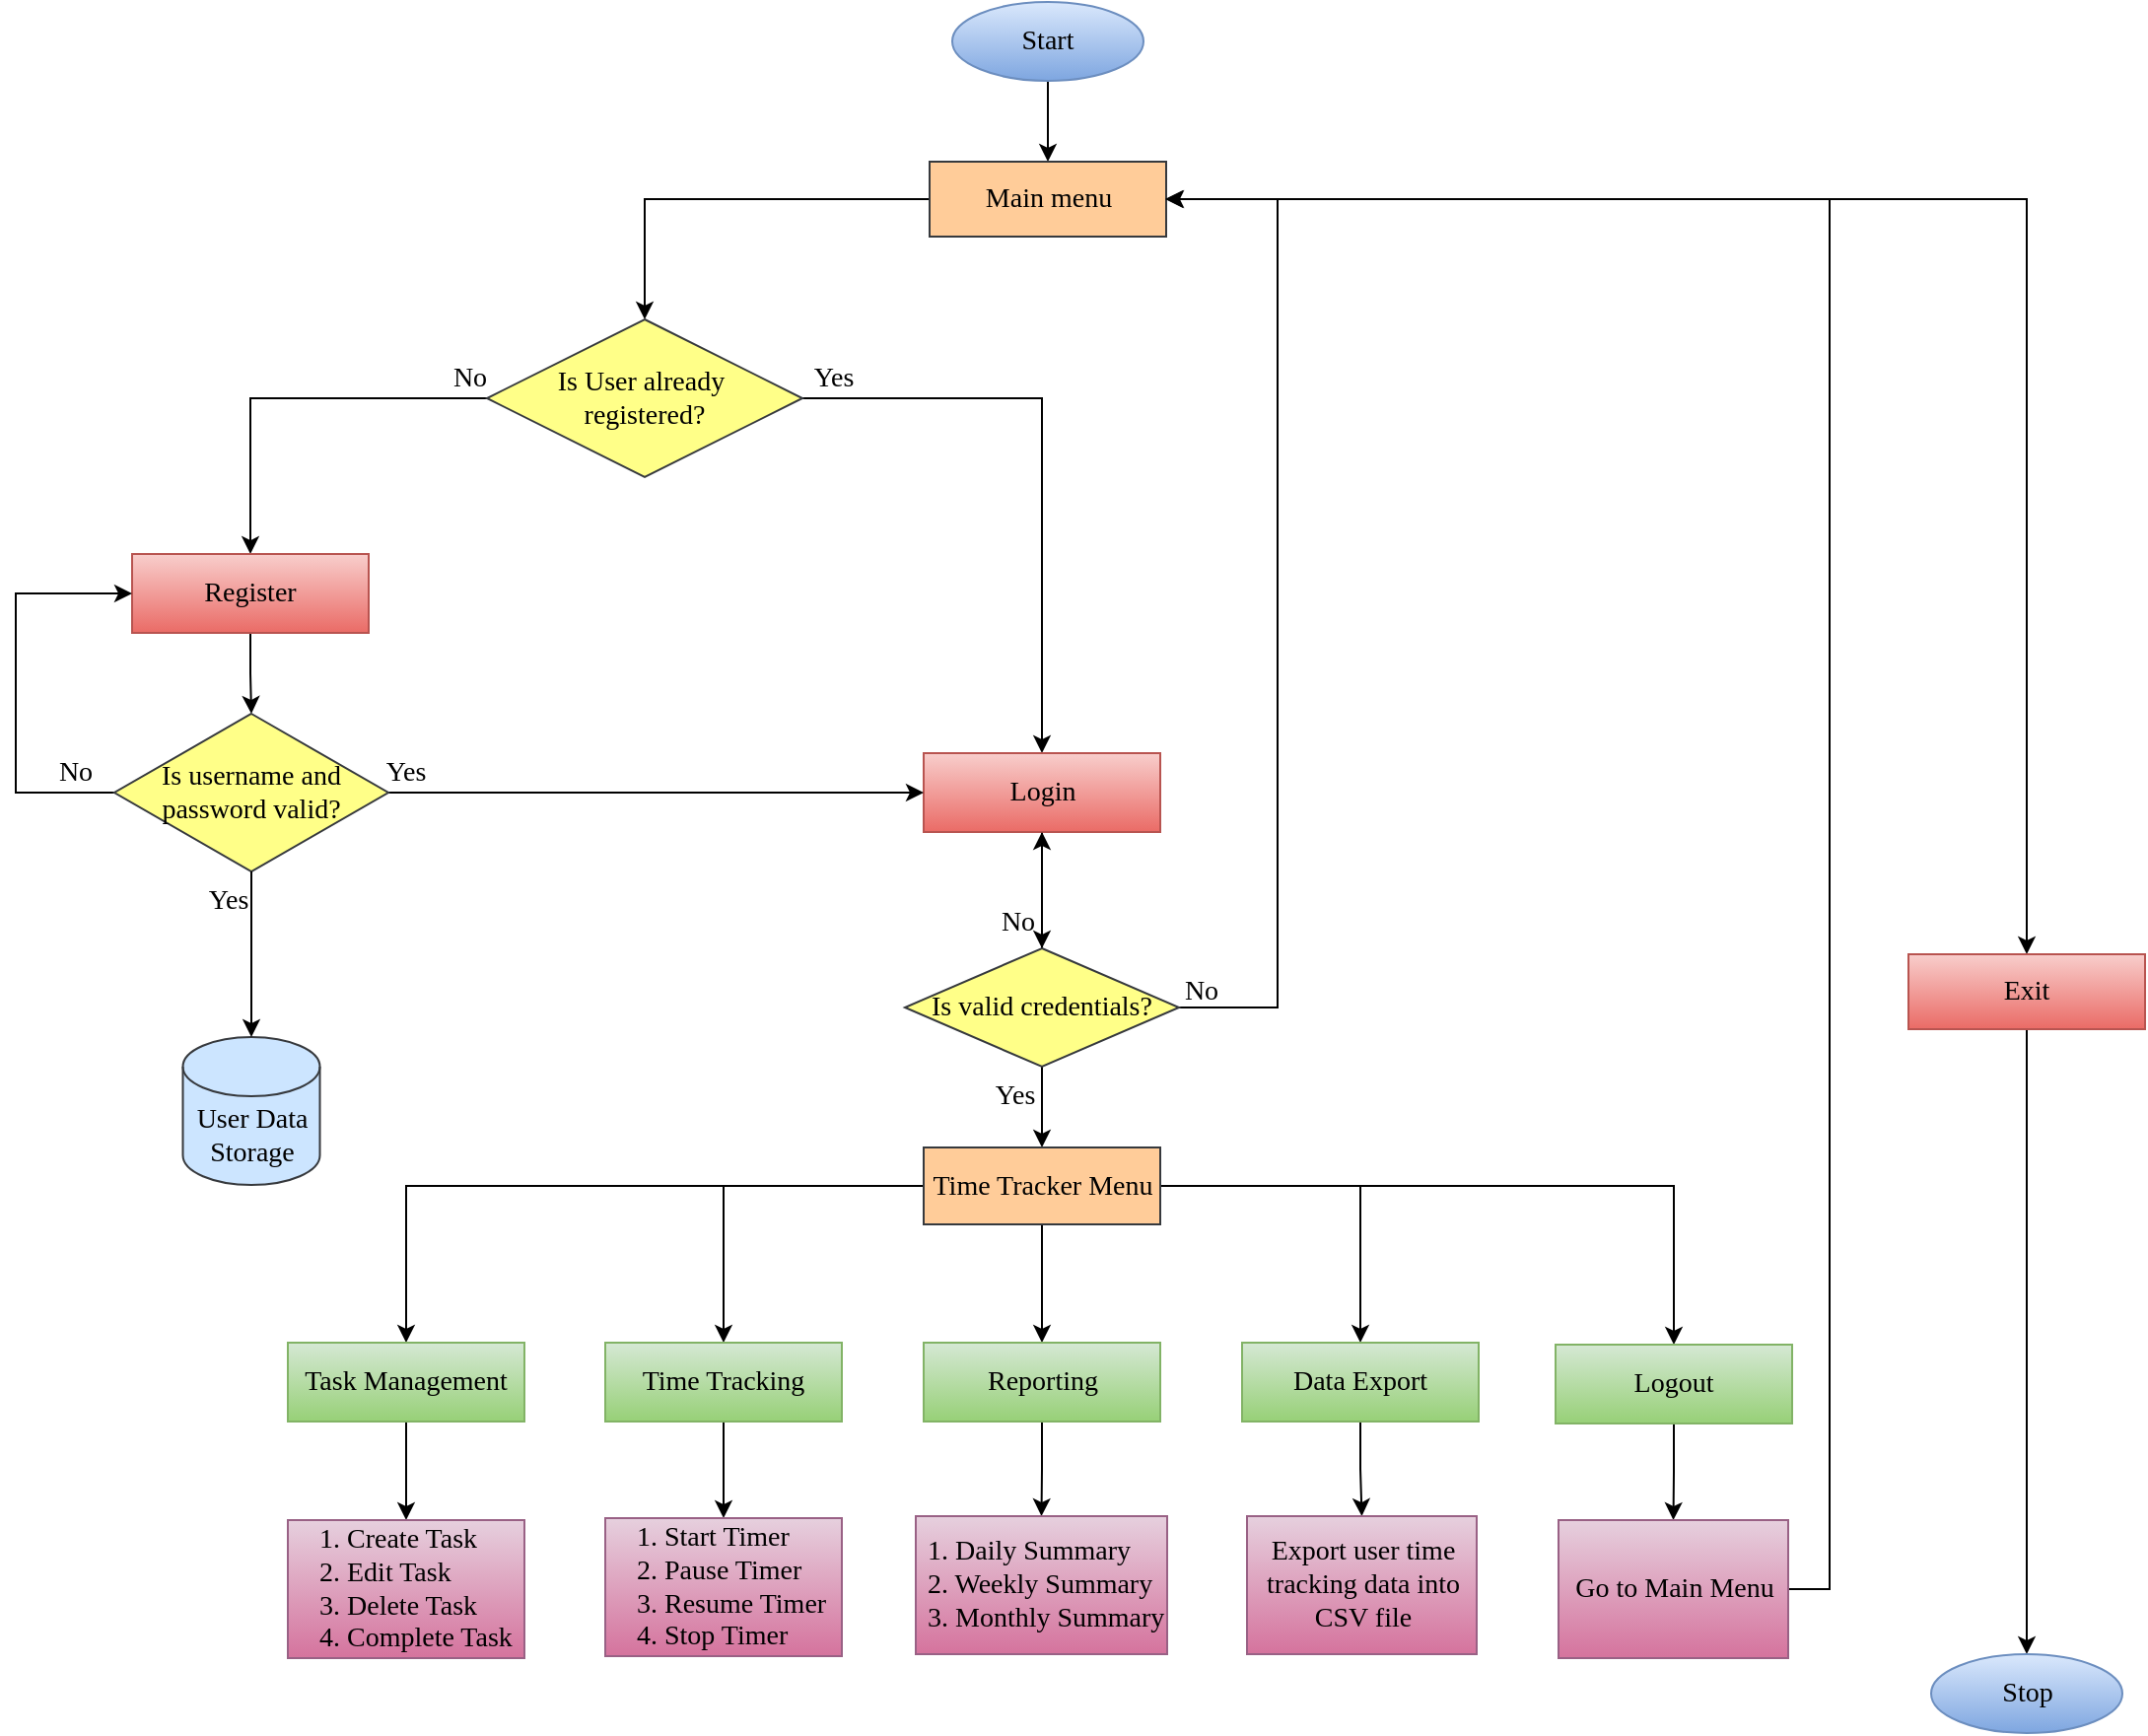 <mxfile version="26.1.0">
  <diagram id="C5RBs43oDa-KdzZeNtuy" name="Page-1">
    <mxGraphModel dx="880" dy="434" grid="1" gridSize="10" guides="1" tooltips="1" connect="1" arrows="1" fold="1" page="1" pageScale="1" pageWidth="1169" pageHeight="1654" math="0" shadow="0">
      <root>
        <mxCell id="WIyWlLk6GJQsqaUBKTNV-0" />
        <mxCell id="WIyWlLk6GJQsqaUBKTNV-1" parent="WIyWlLk6GJQsqaUBKTNV-0" />
        <mxCell id="kqPEvZf8g-eMvvQuzE7h-6" value="" style="edgeStyle=orthogonalEdgeStyle;rounded=0;orthogonalLoop=1;jettySize=auto;html=1;fontFamily=Times New Roman;fontSize=14;" parent="WIyWlLk6GJQsqaUBKTNV-1" source="kqPEvZf8g-eMvvQuzE7h-3" target="kqPEvZf8g-eMvvQuzE7h-5" edge="1">
          <mxGeometry relative="1" as="geometry" />
        </mxCell>
        <mxCell id="kqPEvZf8g-eMvvQuzE7h-3" value="Start" style="ellipse;whiteSpace=wrap;html=1;fontFamily=Times New Roman;fontSize=14;fillColor=#dae8fc;strokeColor=#6c8ebf;gradientColor=#7ea6e0;" parent="WIyWlLk6GJQsqaUBKTNV-1" vertex="1">
          <mxGeometry x="555" y="40" width="97" height="40" as="geometry" />
        </mxCell>
        <mxCell id="_Rw2S2QY7ZkA7Udr6gAa-44" style="edgeStyle=orthogonalEdgeStyle;rounded=0;orthogonalLoop=1;jettySize=auto;html=1;entryX=0.5;entryY=0;entryDx=0;entryDy=0;fontFamily=Times New Roman;fontSize=14;" edge="1" parent="WIyWlLk6GJQsqaUBKTNV-1" source="kqPEvZf8g-eMvvQuzE7h-5" target="kqPEvZf8g-eMvvQuzE7h-12">
          <mxGeometry relative="1" as="geometry" />
        </mxCell>
        <mxCell id="_Rw2S2QY7ZkA7Udr6gAa-45" style="edgeStyle=orthogonalEdgeStyle;rounded=0;orthogonalLoop=1;jettySize=auto;html=1;entryX=0.5;entryY=0;entryDx=0;entryDy=0;fontFamily=Times New Roman;fontSize=14;" edge="1" parent="WIyWlLk6GJQsqaUBKTNV-1" source="kqPEvZf8g-eMvvQuzE7h-5" target="kqPEvZf8g-eMvvQuzE7h-16">
          <mxGeometry relative="1" as="geometry" />
        </mxCell>
        <mxCell id="kqPEvZf8g-eMvvQuzE7h-5" value="Main menu" style="rounded=0;whiteSpace=wrap;html=1;fontFamily=Times New Roman;fontSize=14;fillColor=#ffcc99;strokeColor=#36393d;" parent="WIyWlLk6GJQsqaUBKTNV-1" vertex="1">
          <mxGeometry x="543.5" y="121" width="120" height="38" as="geometry" />
        </mxCell>
        <mxCell id="_Rw2S2QY7ZkA7Udr6gAa-83" value="" style="edgeStyle=orthogonalEdgeStyle;rounded=0;orthogonalLoop=1;jettySize=auto;html=1;fontFamily=Times New Roman;fontSize=14;" edge="1" parent="WIyWlLk6GJQsqaUBKTNV-1" source="kqPEvZf8g-eMvvQuzE7h-12" target="_Rw2S2QY7ZkA7Udr6gAa-81">
          <mxGeometry relative="1" as="geometry" />
        </mxCell>
        <mxCell id="kqPEvZf8g-eMvvQuzE7h-12" value="Exit" style="rounded=0;whiteSpace=wrap;html=1;fontFamily=Times New Roman;fontSize=14;fillColor=#f8cecc;strokeColor=#b85450;gradientColor=#ea6b66;" parent="WIyWlLk6GJQsqaUBKTNV-1" vertex="1">
          <mxGeometry x="1040" y="523" width="120" height="38" as="geometry" />
        </mxCell>
        <mxCell id="kqPEvZf8g-eMvvQuzE7h-20" style="edgeStyle=orthogonalEdgeStyle;rounded=0;orthogonalLoop=1;jettySize=auto;html=1;exitX=0;exitY=0.5;exitDx=0;exitDy=0;entryX=0.5;entryY=0;entryDx=0;entryDy=0;fontFamily=Times New Roman;fontSize=14;" parent="WIyWlLk6GJQsqaUBKTNV-1" source="kqPEvZf8g-eMvvQuzE7h-16" target="kqPEvZf8g-eMvvQuzE7h-17" edge="1">
          <mxGeometry relative="1" as="geometry" />
        </mxCell>
        <mxCell id="_Rw2S2QY7ZkA7Udr6gAa-14" style="edgeStyle=orthogonalEdgeStyle;rounded=0;orthogonalLoop=1;jettySize=auto;html=1;entryX=0.5;entryY=0;entryDx=0;entryDy=0;fontFamily=Times New Roman;fontSize=14;" edge="1" parent="WIyWlLk6GJQsqaUBKTNV-1" source="kqPEvZf8g-eMvvQuzE7h-16" target="kqPEvZf8g-eMvvQuzE7h-18">
          <mxGeometry relative="1" as="geometry" />
        </mxCell>
        <mxCell id="kqPEvZf8g-eMvvQuzE7h-16" value="Is User already&amp;nbsp;&lt;div&gt;registered?&lt;/div&gt;" style="rhombus;whiteSpace=wrap;html=1;fontFamily=Times New Roman;fontSize=14;fillColor=#ffff88;strokeColor=#36393d;" parent="WIyWlLk6GJQsqaUBKTNV-1" vertex="1">
          <mxGeometry x="319" y="201" width="160" height="80" as="geometry" />
        </mxCell>
        <mxCell id="_Rw2S2QY7ZkA7Udr6gAa-10" style="edgeStyle=orthogonalEdgeStyle;rounded=0;orthogonalLoop=1;jettySize=auto;html=1;entryX=0.5;entryY=0;entryDx=0;entryDy=0;fontFamily=Times New Roman;fontSize=14;" edge="1" parent="WIyWlLk6GJQsqaUBKTNV-1" source="kqPEvZf8g-eMvvQuzE7h-17" target="kqPEvZf8g-eMvvQuzE7h-24">
          <mxGeometry relative="1" as="geometry">
            <mxPoint x="120" y="400" as="targetPoint" />
          </mxGeometry>
        </mxCell>
        <mxCell id="kqPEvZf8g-eMvvQuzE7h-17" value="Register" style="rounded=0;whiteSpace=wrap;html=1;fontFamily=Times New Roman;fontSize=14;fillColor=#f8cecc;strokeColor=#b85450;gradientColor=#ea6b66;" parent="WIyWlLk6GJQsqaUBKTNV-1" vertex="1">
          <mxGeometry x="139" y="320" width="120" height="40" as="geometry" />
        </mxCell>
        <mxCell id="_Rw2S2QY7ZkA7Udr6gAa-25" value="" style="edgeStyle=orthogonalEdgeStyle;rounded=0;orthogonalLoop=1;jettySize=auto;html=1;fontFamily=Times New Roman;fontSize=14;" edge="1" parent="WIyWlLk6GJQsqaUBKTNV-1" source="kqPEvZf8g-eMvvQuzE7h-18" target="_Rw2S2QY7ZkA7Udr6gAa-24">
          <mxGeometry relative="1" as="geometry" />
        </mxCell>
        <mxCell id="kqPEvZf8g-eMvvQuzE7h-18" value="Login" style="rounded=0;whiteSpace=wrap;html=1;fontFamily=Times New Roman;fontSize=14;fillColor=#f8cecc;strokeColor=#b85450;gradientColor=#ea6b66;" parent="WIyWlLk6GJQsqaUBKTNV-1" vertex="1">
          <mxGeometry x="540.5" y="421" width="120" height="40" as="geometry" />
        </mxCell>
        <mxCell id="kqPEvZf8g-eMvvQuzE7h-23" value="No" style="text;html=1;align=center;verticalAlign=middle;resizable=0;points=[];autosize=1;strokeColor=none;fillColor=none;fontFamily=Times New Roman;fontSize=14;" parent="WIyWlLk6GJQsqaUBKTNV-1" vertex="1">
          <mxGeometry x="290" y="216" width="40" height="30" as="geometry" />
        </mxCell>
        <mxCell id="_Rw2S2QY7ZkA7Udr6gAa-21" style="edgeStyle=orthogonalEdgeStyle;rounded=0;orthogonalLoop=1;jettySize=auto;html=1;entryX=0;entryY=0.5;entryDx=0;entryDy=0;fontFamily=Times New Roman;fontSize=14;" edge="1" parent="WIyWlLk6GJQsqaUBKTNV-1" source="kqPEvZf8g-eMvvQuzE7h-24" target="kqPEvZf8g-eMvvQuzE7h-18">
          <mxGeometry relative="1" as="geometry" />
        </mxCell>
        <mxCell id="_Rw2S2QY7ZkA7Udr6gAa-85" value="" style="edgeStyle=orthogonalEdgeStyle;rounded=0;orthogonalLoop=1;jettySize=auto;html=1;entryX=0;entryY=0.5;entryDx=0;entryDy=0;" edge="1" parent="WIyWlLk6GJQsqaUBKTNV-1" source="kqPEvZf8g-eMvvQuzE7h-24" target="kqPEvZf8g-eMvvQuzE7h-17">
          <mxGeometry relative="1" as="geometry">
            <mxPoint x="80" y="330" as="targetPoint" />
            <Array as="points">
              <mxPoint x="80" y="441" />
              <mxPoint x="80" y="340" />
            </Array>
          </mxGeometry>
        </mxCell>
        <mxCell id="kqPEvZf8g-eMvvQuzE7h-24" value="Is username and password valid?" style="rhombus;whiteSpace=wrap;html=1;fontFamily=Times New Roman;fontSize=14;fillColor=#ffff88;strokeColor=#36393d;" parent="WIyWlLk6GJQsqaUBKTNV-1" vertex="1">
          <mxGeometry x="130" y="401" width="139" height="80" as="geometry" />
        </mxCell>
        <mxCell id="_Rw2S2QY7ZkA7Udr6gAa-1" value="User Data Storage" style="shape=cylinder3;whiteSpace=wrap;html=1;boundedLbl=1;backgroundOutline=1;size=15;fontFamily=Times New Roman;fontSize=14;fillColor=#cce5ff;strokeColor=#36393d;" vertex="1" parent="WIyWlLk6GJQsqaUBKTNV-1">
          <mxGeometry x="164.75" y="565" width="69.5" height="75" as="geometry" />
        </mxCell>
        <mxCell id="_Rw2S2QY7ZkA7Udr6gAa-5" value="Yes" style="text;html=1;align=center;verticalAlign=middle;whiteSpace=wrap;rounded=0;fontFamily=Times New Roman;fontSize=14;" vertex="1" parent="WIyWlLk6GJQsqaUBKTNV-1">
          <mxGeometry x="158" y="481" width="60" height="30" as="geometry" />
        </mxCell>
        <mxCell id="_Rw2S2QY7ZkA7Udr6gAa-11" style="edgeStyle=orthogonalEdgeStyle;rounded=0;orthogonalLoop=1;jettySize=auto;html=1;entryX=0.5;entryY=0;entryDx=0;entryDy=0;entryPerimeter=0;fontFamily=Times New Roman;fontSize=14;" edge="1" parent="WIyWlLk6GJQsqaUBKTNV-1" source="kqPEvZf8g-eMvvQuzE7h-24" target="_Rw2S2QY7ZkA7Udr6gAa-1">
          <mxGeometry relative="1" as="geometry" />
        </mxCell>
        <mxCell id="_Rw2S2QY7ZkA7Udr6gAa-15" value="Yes" style="text;html=1;align=center;verticalAlign=middle;whiteSpace=wrap;rounded=0;fontFamily=Times New Roman;fontSize=14;" vertex="1" parent="WIyWlLk6GJQsqaUBKTNV-1">
          <mxGeometry x="465" y="216" width="60" height="30" as="geometry" />
        </mxCell>
        <mxCell id="_Rw2S2QY7ZkA7Udr6gAa-22" value="Yes" style="text;html=1;align=center;verticalAlign=middle;whiteSpace=wrap;rounded=0;fontFamily=Times New Roman;fontSize=14;" vertex="1" parent="WIyWlLk6GJQsqaUBKTNV-1">
          <mxGeometry x="248" y="416" width="60" height="30" as="geometry" />
        </mxCell>
        <mxCell id="_Rw2S2QY7ZkA7Udr6gAa-27" style="edgeStyle=orthogonalEdgeStyle;rounded=0;orthogonalLoop=1;jettySize=auto;html=1;fontFamily=Times New Roman;fontSize=14;" edge="1" parent="WIyWlLk6GJQsqaUBKTNV-1" source="_Rw2S2QY7ZkA7Udr6gAa-24" target="kqPEvZf8g-eMvvQuzE7h-18">
          <mxGeometry relative="1" as="geometry" />
        </mxCell>
        <mxCell id="_Rw2S2QY7ZkA7Udr6gAa-35" value="" style="edgeStyle=orthogonalEdgeStyle;rounded=0;orthogonalLoop=1;jettySize=auto;html=1;fontFamily=Times New Roman;fontSize=14;" edge="1" parent="WIyWlLk6GJQsqaUBKTNV-1" source="_Rw2S2QY7ZkA7Udr6gAa-24" target="_Rw2S2QY7ZkA7Udr6gAa-32">
          <mxGeometry relative="1" as="geometry" />
        </mxCell>
        <mxCell id="_Rw2S2QY7ZkA7Udr6gAa-82" style="edgeStyle=orthogonalEdgeStyle;rounded=0;orthogonalLoop=1;jettySize=auto;html=1;entryX=1;entryY=0.5;entryDx=0;entryDy=0;fontFamily=Times New Roman;fontSize=14;" edge="1" parent="WIyWlLk6GJQsqaUBKTNV-1">
          <mxGeometry relative="1" as="geometry">
            <mxPoint x="669.5" y="550" as="sourcePoint" />
            <mxPoint x="663" y="140" as="targetPoint" />
            <Array as="points">
              <mxPoint x="720" y="550" />
              <mxPoint x="720" y="140" />
            </Array>
          </mxGeometry>
        </mxCell>
        <mxCell id="_Rw2S2QY7ZkA7Udr6gAa-24" value="Is valid credentials?" style="rhombus;whiteSpace=wrap;html=1;fontFamily=Times New Roman;fontSize=14;fillColor=#ffff88;strokeColor=#36393d;" vertex="1" parent="WIyWlLk6GJQsqaUBKTNV-1">
          <mxGeometry x="531" y="520" width="139" height="60" as="geometry" />
        </mxCell>
        <mxCell id="_Rw2S2QY7ZkA7Udr6gAa-28" value="No" style="text;html=1;align=center;verticalAlign=middle;resizable=0;points=[];autosize=1;strokeColor=none;fillColor=none;fontFamily=Times New Roman;fontSize=14;" vertex="1" parent="WIyWlLk6GJQsqaUBKTNV-1">
          <mxGeometry x="568" y="492" width="40" height="30" as="geometry" />
        </mxCell>
        <mxCell id="_Rw2S2QY7ZkA7Udr6gAa-30" value="No" style="text;html=1;align=center;verticalAlign=middle;resizable=0;points=[];autosize=1;strokeColor=none;fillColor=none;fontFamily=Times New Roman;fontSize=14;" vertex="1" parent="WIyWlLk6GJQsqaUBKTNV-1">
          <mxGeometry x="660.5" y="527" width="40" height="30" as="geometry" />
        </mxCell>
        <mxCell id="_Rw2S2QY7ZkA7Udr6gAa-31" value="Yes" style="text;html=1;align=center;verticalAlign=middle;whiteSpace=wrap;rounded=0;fontFamily=Times New Roman;fontSize=14;" vertex="1" parent="WIyWlLk6GJQsqaUBKTNV-1">
          <mxGeometry x="557" y="580" width="60" height="30" as="geometry" />
        </mxCell>
        <mxCell id="_Rw2S2QY7ZkA7Udr6gAa-51" value="" style="edgeStyle=orthogonalEdgeStyle;rounded=0;orthogonalLoop=1;jettySize=auto;html=1;fontFamily=Times New Roman;fontSize=14;" edge="1" parent="WIyWlLk6GJQsqaUBKTNV-1" source="_Rw2S2QY7ZkA7Udr6gAa-32" target="_Rw2S2QY7ZkA7Udr6gAa-42">
          <mxGeometry relative="1" as="geometry" />
        </mxCell>
        <mxCell id="_Rw2S2QY7ZkA7Udr6gAa-54" style="edgeStyle=orthogonalEdgeStyle;rounded=0;orthogonalLoop=1;jettySize=auto;html=1;entryX=0.5;entryY=0;entryDx=0;entryDy=0;fontFamily=Times New Roman;fontSize=14;" edge="1" parent="WIyWlLk6GJQsqaUBKTNV-1" source="_Rw2S2QY7ZkA7Udr6gAa-32" target="_Rw2S2QY7ZkA7Udr6gAa-43">
          <mxGeometry relative="1" as="geometry" />
        </mxCell>
        <mxCell id="_Rw2S2QY7ZkA7Udr6gAa-55" style="edgeStyle=orthogonalEdgeStyle;rounded=0;orthogonalLoop=1;jettySize=auto;html=1;fontFamily=Times New Roman;fontSize=14;" edge="1" parent="WIyWlLk6GJQsqaUBKTNV-1" source="_Rw2S2QY7ZkA7Udr6gAa-32" target="_Rw2S2QY7ZkA7Udr6gAa-41">
          <mxGeometry relative="1" as="geometry" />
        </mxCell>
        <mxCell id="_Rw2S2QY7ZkA7Udr6gAa-56" style="edgeStyle=orthogonalEdgeStyle;rounded=0;orthogonalLoop=1;jettySize=auto;html=1;entryX=0.5;entryY=0;entryDx=0;entryDy=0;fontFamily=Times New Roman;fontSize=14;" edge="1" parent="WIyWlLk6GJQsqaUBKTNV-1" source="_Rw2S2QY7ZkA7Udr6gAa-32" target="_Rw2S2QY7ZkA7Udr6gAa-40">
          <mxGeometry relative="1" as="geometry" />
        </mxCell>
        <mxCell id="_Rw2S2QY7ZkA7Udr6gAa-57" style="edgeStyle=orthogonalEdgeStyle;rounded=0;orthogonalLoop=1;jettySize=auto;html=1;entryX=0.5;entryY=0;entryDx=0;entryDy=0;fontFamily=Times New Roman;fontSize=14;" edge="1" parent="WIyWlLk6GJQsqaUBKTNV-1" source="_Rw2S2QY7ZkA7Udr6gAa-32" target="_Rw2S2QY7ZkA7Udr6gAa-39">
          <mxGeometry relative="1" as="geometry" />
        </mxCell>
        <mxCell id="_Rw2S2QY7ZkA7Udr6gAa-32" value="Time Tracker Menu" style="rounded=0;whiteSpace=wrap;html=1;fontFamily=Times New Roman;fontSize=14;fillColor=#ffcc99;strokeColor=#36393d;" vertex="1" parent="WIyWlLk6GJQsqaUBKTNV-1">
          <mxGeometry x="540.5" y="621" width="120" height="39" as="geometry" />
        </mxCell>
        <mxCell id="_Rw2S2QY7ZkA7Udr6gAa-61" style="edgeStyle=orthogonalEdgeStyle;rounded=0;orthogonalLoop=1;jettySize=auto;html=1;entryX=0.5;entryY=0;entryDx=0;entryDy=0;fontFamily=Times New Roman;fontSize=14;" edge="1" parent="WIyWlLk6GJQsqaUBKTNV-1" source="_Rw2S2QY7ZkA7Udr6gAa-39" target="_Rw2S2QY7ZkA7Udr6gAa-60">
          <mxGeometry relative="1" as="geometry" />
        </mxCell>
        <mxCell id="_Rw2S2QY7ZkA7Udr6gAa-39" value="&lt;div&gt;&lt;br&gt;&lt;/div&gt;Task Management&lt;div&gt;&lt;br&gt;&lt;/div&gt;" style="rounded=0;whiteSpace=wrap;html=1;fontFamily=Times New Roman;fontSize=14;fillColor=#d5e8d4;gradientColor=#97d077;strokeColor=#82b366;" vertex="1" parent="WIyWlLk6GJQsqaUBKTNV-1">
          <mxGeometry x="218" y="720" width="120" height="40" as="geometry" />
        </mxCell>
        <mxCell id="_Rw2S2QY7ZkA7Udr6gAa-69" value="" style="edgeStyle=orthogonalEdgeStyle;rounded=0;orthogonalLoop=1;jettySize=auto;html=1;fontFamily=Times New Roman;fontSize=14;" edge="1" parent="WIyWlLk6GJQsqaUBKTNV-1" source="_Rw2S2QY7ZkA7Udr6gAa-40" target="_Rw2S2QY7ZkA7Udr6gAa-68">
          <mxGeometry relative="1" as="geometry" />
        </mxCell>
        <mxCell id="_Rw2S2QY7ZkA7Udr6gAa-40" value="Time Tracking" style="rounded=0;whiteSpace=wrap;html=1;fontFamily=Times New Roman;fontSize=14;fillColor=#d5e8d4;gradientColor=#97d077;strokeColor=#82b366;" vertex="1" parent="WIyWlLk6GJQsqaUBKTNV-1">
          <mxGeometry x="379" y="720" width="120" height="40" as="geometry" />
        </mxCell>
        <mxCell id="_Rw2S2QY7ZkA7Udr6gAa-73" value="" style="edgeStyle=orthogonalEdgeStyle;rounded=0;orthogonalLoop=1;jettySize=auto;html=1;fontFamily=Times New Roman;fontSize=14;" edge="1" parent="WIyWlLk6GJQsqaUBKTNV-1" source="_Rw2S2QY7ZkA7Udr6gAa-41" target="_Rw2S2QY7ZkA7Udr6gAa-71">
          <mxGeometry relative="1" as="geometry" />
        </mxCell>
        <mxCell id="_Rw2S2QY7ZkA7Udr6gAa-41" value="Data Export" style="rounded=0;whiteSpace=wrap;html=1;fontFamily=Times New Roman;fontSize=14;fillColor=#d5e8d4;gradientColor=#97d077;strokeColor=#82b366;" vertex="1" parent="WIyWlLk6GJQsqaUBKTNV-1">
          <mxGeometry x="702" y="720" width="120" height="40" as="geometry" />
        </mxCell>
        <mxCell id="_Rw2S2QY7ZkA7Udr6gAa-70" value="" style="edgeStyle=orthogonalEdgeStyle;rounded=0;orthogonalLoop=1;jettySize=auto;html=1;fontFamily=Times New Roman;fontSize=14;" edge="1" parent="WIyWlLk6GJQsqaUBKTNV-1" source="_Rw2S2QY7ZkA7Udr6gAa-42" target="_Rw2S2QY7ZkA7Udr6gAa-67">
          <mxGeometry relative="1" as="geometry" />
        </mxCell>
        <mxCell id="_Rw2S2QY7ZkA7Udr6gAa-42" value="Reporting" style="rounded=0;whiteSpace=wrap;html=1;fontFamily=Times New Roman;fontSize=14;fillColor=#d5e8d4;gradientColor=#97d077;strokeColor=#82b366;" vertex="1" parent="WIyWlLk6GJQsqaUBKTNV-1">
          <mxGeometry x="540.5" y="720" width="120" height="40" as="geometry" />
        </mxCell>
        <mxCell id="_Rw2S2QY7ZkA7Udr6gAa-74" value="" style="edgeStyle=orthogonalEdgeStyle;rounded=0;orthogonalLoop=1;jettySize=auto;html=1;fontFamily=Times New Roman;fontSize=14;" edge="1" parent="WIyWlLk6GJQsqaUBKTNV-1" source="_Rw2S2QY7ZkA7Udr6gAa-43" target="_Rw2S2QY7ZkA7Udr6gAa-72">
          <mxGeometry relative="1" as="geometry" />
        </mxCell>
        <mxCell id="_Rw2S2QY7ZkA7Udr6gAa-43" value="Logout" style="rounded=0;whiteSpace=wrap;html=1;fontFamily=Times New Roman;fontSize=14;fillColor=#d5e8d4;gradientColor=#97d077;strokeColor=#82b366;" vertex="1" parent="WIyWlLk6GJQsqaUBKTNV-1">
          <mxGeometry x="861" y="721" width="120" height="40" as="geometry" />
        </mxCell>
        <mxCell id="_Rw2S2QY7ZkA7Udr6gAa-60" value="&amp;nbsp; &amp;nbsp; 1. Create Task&lt;div&gt;&amp;nbsp; &amp;nbsp; 2. Edit Task&lt;/div&gt;&lt;div&gt;&amp;nbsp; &amp;nbsp; 3. Delete Task&lt;/div&gt;&lt;div&gt;&amp;nbsp; &amp;nbsp; 4. Complete Task&lt;/div&gt;" style="rounded=0;whiteSpace=wrap;html=1;align=left;verticalAlign=middle;fontFamily=Times New Roman;fontSize=14;fillColor=#e6d0de;gradientColor=#d5739d;strokeColor=#996185;" vertex="1" parent="WIyWlLk6GJQsqaUBKTNV-1">
          <mxGeometry x="218" y="810" width="120" height="70" as="geometry" />
        </mxCell>
        <mxCell id="_Rw2S2QY7ZkA7Udr6gAa-67" value="&amp;nbsp;1. Daily Summary&lt;br&gt;&lt;div&gt;&amp;nbsp;2. Weekly Summary&lt;/div&gt;&lt;div&gt;&amp;nbsp;3. Monthly Summary&lt;/div&gt;" style="rounded=0;whiteSpace=wrap;html=1;align=left;verticalAlign=middle;fontFamily=Times New Roman;fontSize=14;fillColor=#e6d0de;gradientColor=#d5739d;strokeColor=#996185;" vertex="1" parent="WIyWlLk6GJQsqaUBKTNV-1">
          <mxGeometry x="536.5" y="808" width="127.5" height="70" as="geometry" />
        </mxCell>
        <mxCell id="_Rw2S2QY7ZkA7Udr6gAa-68" value="&amp;nbsp; &amp;nbsp; 1. Start Timer&lt;div&gt;&amp;nbsp; &amp;nbsp; 2. Pause Timer&lt;/div&gt;&lt;div&gt;&amp;nbsp; &amp;nbsp; 3. Resume Timer&lt;/div&gt;&lt;div&gt;&amp;nbsp; &amp;nbsp; 4. Stop Timer&lt;/div&gt;" style="rounded=0;whiteSpace=wrap;html=1;align=left;verticalAlign=middle;fontFamily=Times New Roman;fontSize=14;fillColor=#e6d0de;gradientColor=#d5739d;strokeColor=#996185;" vertex="1" parent="WIyWlLk6GJQsqaUBKTNV-1">
          <mxGeometry x="379" y="809" width="120" height="70" as="geometry" />
        </mxCell>
        <mxCell id="_Rw2S2QY7ZkA7Udr6gAa-71" value="Export user time tracking data into CSV file" style="rounded=0;whiteSpace=wrap;html=1;align=center;verticalAlign=middle;fontFamily=Times New Roman;fontSize=14;fillColor=#e6d0de;gradientColor=#d5739d;strokeColor=#996185;" vertex="1" parent="WIyWlLk6GJQsqaUBKTNV-1">
          <mxGeometry x="704.5" y="808" width="116.5" height="70" as="geometry" />
        </mxCell>
        <mxCell id="_Rw2S2QY7ZkA7Udr6gAa-75" style="edgeStyle=orthogonalEdgeStyle;rounded=0;orthogonalLoop=1;jettySize=auto;html=1;entryX=1;entryY=0.5;entryDx=0;entryDy=0;fontFamily=Times New Roman;fontSize=14;" edge="1" parent="WIyWlLk6GJQsqaUBKTNV-1" source="_Rw2S2QY7ZkA7Udr6gAa-72" target="kqPEvZf8g-eMvvQuzE7h-5">
          <mxGeometry relative="1" as="geometry">
            <mxPoint x="1043" y="140" as="targetPoint" />
            <Array as="points">
              <mxPoint x="1000" y="845" />
              <mxPoint x="1000" y="140" />
            </Array>
          </mxGeometry>
        </mxCell>
        <mxCell id="_Rw2S2QY7ZkA7Udr6gAa-72" value="Go to Main Menu" style="rounded=0;whiteSpace=wrap;html=1;align=center;verticalAlign=middle;fontFamily=Times New Roman;fontSize=14;fillColor=#e6d0de;gradientColor=#d5739d;strokeColor=#996185;" vertex="1" parent="WIyWlLk6GJQsqaUBKTNV-1">
          <mxGeometry x="862.5" y="810" width="116.5" height="70" as="geometry" />
        </mxCell>
        <mxCell id="_Rw2S2QY7ZkA7Udr6gAa-81" value="Stop" style="ellipse;whiteSpace=wrap;html=1;fontFamily=Times New Roman;fontSize=14;fillColor=#dae8fc;strokeColor=#6c8ebf;gradientColor=#7ea6e0;" vertex="1" parent="WIyWlLk6GJQsqaUBKTNV-1">
          <mxGeometry x="1051.5" y="878" width="97" height="40" as="geometry" />
        </mxCell>
        <mxCell id="_Rw2S2QY7ZkA7Udr6gAa-86" value="No" style="text;html=1;align=center;verticalAlign=middle;resizable=0;points=[];autosize=1;strokeColor=none;fillColor=none;fontFamily=Times New Roman;fontSize=14;" vertex="1" parent="WIyWlLk6GJQsqaUBKTNV-1">
          <mxGeometry x="90" y="416" width="40" height="30" as="geometry" />
        </mxCell>
      </root>
    </mxGraphModel>
  </diagram>
</mxfile>
